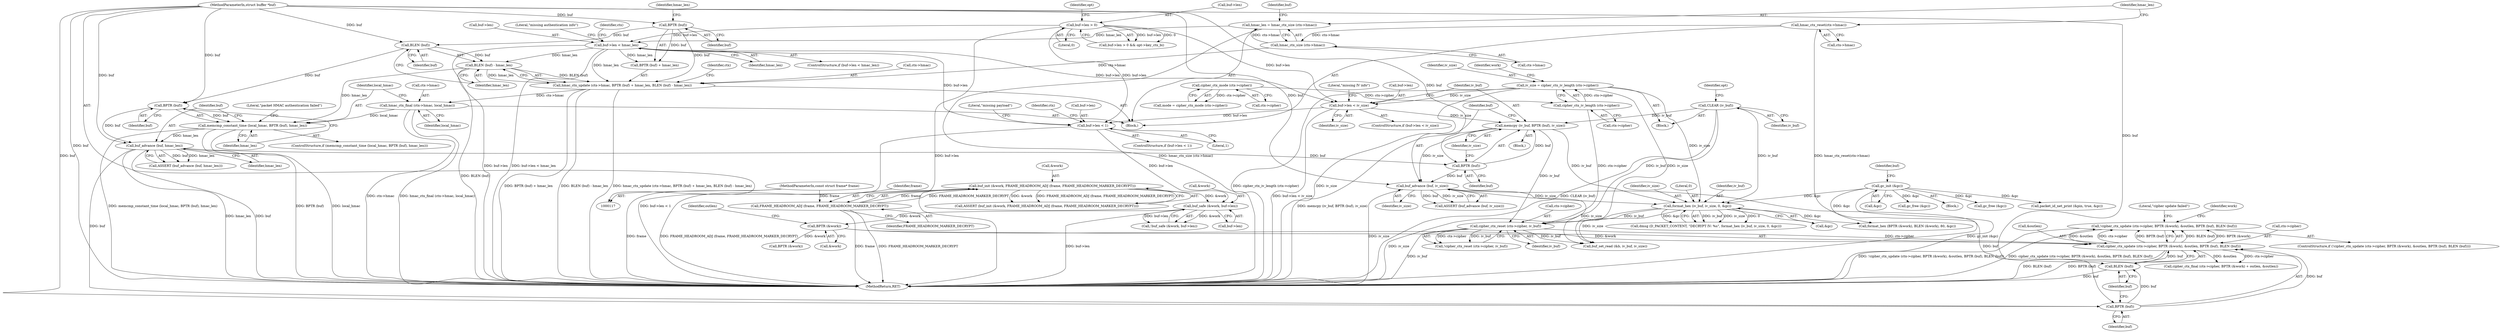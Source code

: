 digraph "0_openvpn_11d21349a4e7e38a025849479b36ace7c2eec2ee@API" {
"1000307" [label="(Call,!cipher_ctx_update (ctx->cipher, BPTR (&work), &outlen, BPTR (buf), BLEN (buf)))"];
"1000308" [label="(Call,cipher_ctx_update (ctx->cipher, BPTR (&work), &outlen, BPTR (buf), BLEN (buf)))"];
"1000289" [label="(Call,cipher_ctx_reset (ctx->cipher, iv_buf))"];
"1000225" [label="(Call,cipher_ctx_iv_length (ctx->cipher))"];
"1000218" [label="(Call,cipher_ctx_mode (ctx->cipher))"];
"1000238" [label="(Call,CLEAR (iv_buf))"];
"1000273" [label="(Call,format_hex (iv_buf, iv_size, 0, &gc))"];
"1000255" [label="(Call,memcpy (iv_buf, BPTR (buf), iv_size))"];
"1000257" [label="(Call,BPTR (buf))"];
"1000207" [label="(Call,buf_advance (buf, hmac_len))"];
"1000201" [label="(Call,BPTR (buf))"];
"1000190" [label="(Call,BLEN (buf))"];
"1000186" [label="(Call,BPTR (buf))"];
"1000118" [label="(MethodParameterIn,struct buffer *buf)"];
"1000199" [label="(Call,memcmp_constant_time (local_hmac, BPTR (buf), hmac_len))"];
"1000193" [label="(Call,hmac_ctx_final (ctx->hmac, local_hmac))"];
"1000181" [label="(Call,hmac_ctx_update (ctx->hmac, BPTR (buf) + hmac_len, BLEN (buf) - hmac_len))"];
"1000169" [label="(Call,hmac_ctx_size (ctx->hmac))"];
"1000163" [label="(Call,hmac_ctx_reset(ctx->hmac))"];
"1000174" [label="(Call,buf->len < hmac_len)"];
"1000133" [label="(Call,buf->len > 0)"];
"1000167" [label="(Call,hmac_len = hmac_ctx_size (ctx->hmac))"];
"1000189" [label="(Call,BLEN (buf) - hmac_len)"];
"1000248" [label="(Call,buf->len < iv_size)"];
"1000223" [label="(Call,iv_size = cipher_ctx_iv_length (ctx->cipher))"];
"1000261" [label="(Call,buf_advance (buf, iv_size))"];
"1000128" [label="(Call,gc_init (&gc))"];
"1000312" [label="(Call,BPTR (&work))"];
"1000298" [label="(Call,buf_safe (&work, buf->len))"];
"1000232" [label="(Call,buf_init (&work, FRAME_HEADROOM_ADJ (frame, FRAME_HEADROOM_MARKER_DECRYPT)))"];
"1000235" [label="(Call,FRAME_HEADROOM_ADJ (frame, FRAME_HEADROOM_MARKER_DECRYPT))"];
"1000121" [label="(MethodParameterIn,const struct frame* frame)"];
"1000280" [label="(Call,buf->len < 1)"];
"1000317" [label="(Call,BPTR (buf))"];
"1000319" [label="(Call,BLEN (buf))"];
"1000167" [label="(Call,hmac_len = hmac_ctx_size (ctx->hmac))"];
"1000183" [label="(Identifier,ctx)"];
"1000173" [label="(ControlStructure,if (buf->len < hmac_len))"];
"1000169" [label="(Call,hmac_ctx_size (ctx->hmac))"];
"1000168" [label="(Identifier,hmac_len)"];
"1000223" [label="(Call,iv_size = cipher_ctx_iv_length (ctx->cipher))"];
"1000137" [label="(Literal,0)"];
"1000307" [label="(Call,!cipher_ctx_update (ctx->cipher, BPTR (&work), &outlen, BPTR (buf), BLEN (buf)))"];
"1000191" [label="(Identifier,buf)"];
"1000318" [label="(Identifier,buf)"];
"1000206" [label="(Call,ASSERT (buf_advance (buf, hmac_len)))"];
"1000187" [label="(Identifier,buf)"];
"1000319" [label="(Call,BLEN (buf))"];
"1000330" [label="(Call,cipher_ctx_final (ctx->cipher, BPTR (&work) + outlen, &outlen))"];
"1000351" [label="(Call,format_hex (BPTR (&work), BLEN (&work), 80, &gc))"];
"1000185" [label="(Call,BPTR (buf) + hmac_len)"];
"1000139" [label="(Identifier,opt)"];
"1000556" [label="(MethodReturn,RET)"];
"1000317" [label="(Call,BPTR (buf))"];
"1000178" [label="(Identifier,hmac_len)"];
"1000273" [label="(Call,format_hex (iv_buf, iv_size, 0, &gc))"];
"1000335" [label="(Call,BPTR (&work))"];
"1000263" [label="(Identifier,iv_size)"];
"1000199" [label="(Call,memcmp_constant_time (local_hmac, BPTR (buf), hmac_len))"];
"1000207" [label="(Call,buf_advance (buf, hmac_len))"];
"1000193" [label="(Call,hmac_ctx_final (ctx->hmac, local_hmac))"];
"1000274" [label="(Identifier,iv_buf)"];
"1000306" [label="(ControlStructure,if (!cipher_ctx_update (ctx->cipher, BPTR (&work), &outlen, BPTR (buf), BLEN (buf))))"];
"1000280" [label="(Call,buf->len < 1)"];
"1000288" [label="(Call,!cipher_ctx_reset (ctx->cipher, iv_buf))"];
"1000129" [label="(Call,&gc)"];
"1000281" [label="(Call,buf->len)"];
"1000226" [label="(Call,ctx->cipher)"];
"1000275" [label="(Identifier,iv_size)"];
"1000276" [label="(Literal,0)"];
"1000298" [label="(Call,buf_safe (&work, buf->len))"];
"1000175" [label="(Call,buf->len)"];
"1000325" [label="(Identifier,work)"];
"1000194" [label="(Call,ctx->hmac)"];
"1000163" [label="(Call,hmac_ctx_reset(ctx->hmac))"];
"1000320" [label="(Identifier,buf)"];
"1000190" [label="(Call,BLEN (buf))"];
"1000231" [label="(Call,ASSERT (buf_init (&work, FRAME_HEADROOM_ADJ (frame, FRAME_HEADROOM_MARKER_DECRYPT))))"];
"1000181" [label="(Call,hmac_ctx_update (ctx->hmac, BPTR (buf) + hmac_len, BLEN (buf) - hmac_len))"];
"1000322" [label="(Literal,\"cipher update failed\")"];
"1000134" [label="(Call,buf->len)"];
"1000247" [label="(ControlStructure,if (buf->len < iv_size))"];
"1000128" [label="(Call,gc_init (&gc))"];
"1000259" [label="(Identifier,iv_size)"];
"1000234" [label="(Identifier,work)"];
"1000299" [label="(Call,&work)"];
"1000192" [label="(Identifier,hmac_len)"];
"1000202" [label="(Identifier,buf)"];
"1000316" [label="(Identifier,outlen)"];
"1000225" [label="(Call,cipher_ctx_iv_length (ctx->cipher))"];
"1000186" [label="(Call,BPTR (buf))"];
"1000248" [label="(Call,buf->len < iv_size)"];
"1000236" [label="(Identifier,frame)"];
"1000208" [label="(Identifier,buf)"];
"1000232" [label="(Call,buf_init (&work, FRAME_HEADROOM_ADJ (frame, FRAME_HEADROOM_MARKER_DECRYPT)))"];
"1000270" [label="(Call,dmsg (D_PACKET_CONTENT, \"DECRYPT IV: %s\", format_hex (iv_buf, iv_size, 0, &gc)))"];
"1000261" [label="(Call,buf_advance (buf, iv_size))"];
"1000243" [label="(Identifier,opt)"];
"1000233" [label="(Call,&work)"];
"1000309" [label="(Call,ctx->cipher)"];
"1000237" [label="(Identifier,FRAME_HEADROOM_MARKER_DECRYPT)"];
"1000118" [label="(MethodParameterIn,struct buffer *buf)"];
"1000308" [label="(Call,cipher_ctx_update (ctx->cipher, BPTR (&work), &outlen, BPTR (buf), BLEN (buf)))"];
"1000189" [label="(Call,BLEN (buf) - hmac_len)"];
"1000201" [label="(Call,BPTR (buf))"];
"1000262" [label="(Identifier,buf)"];
"1000257" [label="(Call,BPTR (buf))"];
"1000132" [label="(Call,buf->len > 0 && opt->key_ctx_bi)"];
"1000539" [label="(Call,gc_free (&gc))"];
"1000135" [label="(Identifier,buf)"];
"1000209" [label="(Identifier,hmac_len)"];
"1000122" [label="(Block,)"];
"1000246" [label="(Block,)"];
"1000133" [label="(Call,buf->len > 0)"];
"1000290" [label="(Call,ctx->cipher)"];
"1000238" [label="(Call,CLEAR (iv_buf))"];
"1000277" [label="(Call,&gc)"];
"1000170" [label="(Call,ctx->hmac)"];
"1000164" [label="(Call,ctx->hmac)"];
"1000180" [label="(Literal,\"missing authentication info\")"];
"1000297" [label="(Call,!buf_safe (&work, buf->len))"];
"1000205" [label="(Literal,\"packet HMAC authentication failed\")"];
"1000254" [label="(Literal,\"missing IV info\")"];
"1000249" [label="(Call,buf->len)"];
"1000235" [label="(Call,FRAME_HEADROOM_ADJ (frame, FRAME_HEADROOM_MARKER_DECRYPT))"];
"1000289" [label="(Call,cipher_ctx_reset (ctx->cipher, iv_buf))"];
"1000315" [label="(Call,&outlen)"];
"1000284" [label="(Literal,1)"];
"1000551" [label="(Call,gc_free (&gc))"];
"1000411" [label="(Call,buf_set_read (&b, iv_buf, iv_size))"];
"1000256" [label="(Identifier,iv_buf)"];
"1000528" [label="(Call,packet_id_net_print (&pin, true, &gc))"];
"1000219" [label="(Call,ctx->cipher)"];
"1000203" [label="(Identifier,hmac_len)"];
"1000301" [label="(Call,buf->len)"];
"1000214" [label="(Block,)"];
"1000198" [label="(ControlStructure,if (memcmp_constant_time (local_hmac, BPTR (buf), hmac_len)))"];
"1000174" [label="(Call,buf->len < hmac_len)"];
"1000313" [label="(Call,&work)"];
"1000224" [label="(Identifier,iv_size)"];
"1000255" [label="(Call,memcpy (iv_buf, BPTR (buf), iv_size))"];
"1000121" [label="(MethodParameterIn,const struct frame* frame)"];
"1000239" [label="(Identifier,iv_buf)"];
"1000160" [label="(Block,)"];
"1000195" [label="(Identifier,ctx)"];
"1000176" [label="(Identifier,buf)"];
"1000279" [label="(ControlStructure,if (buf->len < 1))"];
"1000188" [label="(Identifier,hmac_len)"];
"1000200" [label="(Identifier,local_hmac)"];
"1000218" [label="(Call,cipher_ctx_mode (ctx->cipher))"];
"1000258" [label="(Identifier,buf)"];
"1000286" [label="(Literal,\"missing payload\")"];
"1000252" [label="(Identifier,iv_size)"];
"1000293" [label="(Identifier,iv_buf)"];
"1000291" [label="(Identifier,ctx)"];
"1000312" [label="(Call,BPTR (&work))"];
"1000260" [label="(Call,ASSERT (buf_advance (buf, iv_size)))"];
"1000197" [label="(Identifier,local_hmac)"];
"1000182" [label="(Call,ctx->hmac)"];
"1000216" [label="(Call,mode = cipher_ctx_mode (ctx->cipher))"];
"1000307" -> "1000306"  [label="AST: "];
"1000307" -> "1000308"  [label="CFG: "];
"1000308" -> "1000307"  [label="AST: "];
"1000322" -> "1000307"  [label="CFG: "];
"1000325" -> "1000307"  [label="CFG: "];
"1000307" -> "1000556"  [label="DDG: !cipher_ctx_update (ctx->cipher, BPTR (&work), &outlen, BPTR (buf), BLEN (buf))"];
"1000307" -> "1000556"  [label="DDG: cipher_ctx_update (ctx->cipher, BPTR (&work), &outlen, BPTR (buf), BLEN (buf))"];
"1000308" -> "1000307"  [label="DDG: BLEN (buf)"];
"1000308" -> "1000307"  [label="DDG: BPTR (&work)"];
"1000308" -> "1000307"  [label="DDG: &outlen"];
"1000308" -> "1000307"  [label="DDG: ctx->cipher"];
"1000308" -> "1000307"  [label="DDG: BPTR (buf)"];
"1000308" -> "1000319"  [label="CFG: "];
"1000309" -> "1000308"  [label="AST: "];
"1000312" -> "1000308"  [label="AST: "];
"1000315" -> "1000308"  [label="AST: "];
"1000317" -> "1000308"  [label="AST: "];
"1000319" -> "1000308"  [label="AST: "];
"1000308" -> "1000556"  [label="DDG: BLEN (buf)"];
"1000308" -> "1000556"  [label="DDG: BPTR (buf)"];
"1000289" -> "1000308"  [label="DDG: ctx->cipher"];
"1000312" -> "1000308"  [label="DDG: &work"];
"1000317" -> "1000308"  [label="DDG: buf"];
"1000319" -> "1000308"  [label="DDG: buf"];
"1000308" -> "1000330"  [label="DDG: ctx->cipher"];
"1000308" -> "1000330"  [label="DDG: &outlen"];
"1000289" -> "1000288"  [label="AST: "];
"1000289" -> "1000293"  [label="CFG: "];
"1000290" -> "1000289"  [label="AST: "];
"1000293" -> "1000289"  [label="AST: "];
"1000288" -> "1000289"  [label="CFG: "];
"1000289" -> "1000556"  [label="DDG: iv_buf"];
"1000289" -> "1000288"  [label="DDG: ctx->cipher"];
"1000289" -> "1000288"  [label="DDG: iv_buf"];
"1000225" -> "1000289"  [label="DDG: ctx->cipher"];
"1000238" -> "1000289"  [label="DDG: iv_buf"];
"1000273" -> "1000289"  [label="DDG: iv_buf"];
"1000255" -> "1000289"  [label="DDG: iv_buf"];
"1000289" -> "1000411"  [label="DDG: iv_buf"];
"1000225" -> "1000223"  [label="AST: "];
"1000225" -> "1000226"  [label="CFG: "];
"1000226" -> "1000225"  [label="AST: "];
"1000223" -> "1000225"  [label="CFG: "];
"1000225" -> "1000223"  [label="DDG: ctx->cipher"];
"1000218" -> "1000225"  [label="DDG: ctx->cipher"];
"1000218" -> "1000216"  [label="AST: "];
"1000218" -> "1000219"  [label="CFG: "];
"1000219" -> "1000218"  [label="AST: "];
"1000216" -> "1000218"  [label="CFG: "];
"1000218" -> "1000216"  [label="DDG: ctx->cipher"];
"1000238" -> "1000214"  [label="AST: "];
"1000238" -> "1000239"  [label="CFG: "];
"1000239" -> "1000238"  [label="AST: "];
"1000243" -> "1000238"  [label="CFG: "];
"1000238" -> "1000556"  [label="DDG: CLEAR (iv_buf)"];
"1000238" -> "1000255"  [label="DDG: iv_buf"];
"1000238" -> "1000273"  [label="DDG: iv_buf"];
"1000273" -> "1000270"  [label="AST: "];
"1000273" -> "1000277"  [label="CFG: "];
"1000274" -> "1000273"  [label="AST: "];
"1000275" -> "1000273"  [label="AST: "];
"1000276" -> "1000273"  [label="AST: "];
"1000277" -> "1000273"  [label="AST: "];
"1000270" -> "1000273"  [label="CFG: "];
"1000273" -> "1000556"  [label="DDG: iv_size"];
"1000273" -> "1000270"  [label="DDG: iv_buf"];
"1000273" -> "1000270"  [label="DDG: iv_size"];
"1000273" -> "1000270"  [label="DDG: 0"];
"1000273" -> "1000270"  [label="DDG: &gc"];
"1000255" -> "1000273"  [label="DDG: iv_buf"];
"1000261" -> "1000273"  [label="DDG: iv_size"];
"1000223" -> "1000273"  [label="DDG: iv_size"];
"1000128" -> "1000273"  [label="DDG: &gc"];
"1000273" -> "1000351"  [label="DDG: &gc"];
"1000273" -> "1000411"  [label="DDG: iv_size"];
"1000255" -> "1000246"  [label="AST: "];
"1000255" -> "1000259"  [label="CFG: "];
"1000256" -> "1000255"  [label="AST: "];
"1000257" -> "1000255"  [label="AST: "];
"1000259" -> "1000255"  [label="AST: "];
"1000262" -> "1000255"  [label="CFG: "];
"1000255" -> "1000556"  [label="DDG: memcpy (iv_buf, BPTR (buf), iv_size)"];
"1000257" -> "1000255"  [label="DDG: buf"];
"1000248" -> "1000255"  [label="DDG: iv_size"];
"1000255" -> "1000261"  [label="DDG: iv_size"];
"1000257" -> "1000258"  [label="CFG: "];
"1000258" -> "1000257"  [label="AST: "];
"1000259" -> "1000257"  [label="CFG: "];
"1000207" -> "1000257"  [label="DDG: buf"];
"1000118" -> "1000257"  [label="DDG: buf"];
"1000257" -> "1000261"  [label="DDG: buf"];
"1000207" -> "1000206"  [label="AST: "];
"1000207" -> "1000209"  [label="CFG: "];
"1000208" -> "1000207"  [label="AST: "];
"1000209" -> "1000207"  [label="AST: "];
"1000206" -> "1000207"  [label="CFG: "];
"1000207" -> "1000556"  [label="DDG: hmac_len"];
"1000207" -> "1000556"  [label="DDG: buf"];
"1000207" -> "1000206"  [label="DDG: buf"];
"1000207" -> "1000206"  [label="DDG: hmac_len"];
"1000201" -> "1000207"  [label="DDG: buf"];
"1000118" -> "1000207"  [label="DDG: buf"];
"1000199" -> "1000207"  [label="DDG: hmac_len"];
"1000207" -> "1000317"  [label="DDG: buf"];
"1000201" -> "1000199"  [label="AST: "];
"1000201" -> "1000202"  [label="CFG: "];
"1000202" -> "1000201"  [label="AST: "];
"1000203" -> "1000201"  [label="CFG: "];
"1000201" -> "1000199"  [label="DDG: buf"];
"1000190" -> "1000201"  [label="DDG: buf"];
"1000118" -> "1000201"  [label="DDG: buf"];
"1000190" -> "1000189"  [label="AST: "];
"1000190" -> "1000191"  [label="CFG: "];
"1000191" -> "1000190"  [label="AST: "];
"1000192" -> "1000190"  [label="CFG: "];
"1000190" -> "1000189"  [label="DDG: buf"];
"1000186" -> "1000190"  [label="DDG: buf"];
"1000118" -> "1000190"  [label="DDG: buf"];
"1000186" -> "1000185"  [label="AST: "];
"1000186" -> "1000187"  [label="CFG: "];
"1000187" -> "1000186"  [label="AST: "];
"1000188" -> "1000186"  [label="CFG: "];
"1000186" -> "1000181"  [label="DDG: buf"];
"1000186" -> "1000185"  [label="DDG: buf"];
"1000118" -> "1000186"  [label="DDG: buf"];
"1000118" -> "1000117"  [label="AST: "];
"1000118" -> "1000556"  [label="DDG: buf"];
"1000118" -> "1000261"  [label="DDG: buf"];
"1000118" -> "1000317"  [label="DDG: buf"];
"1000118" -> "1000319"  [label="DDG: buf"];
"1000199" -> "1000198"  [label="AST: "];
"1000199" -> "1000203"  [label="CFG: "];
"1000200" -> "1000199"  [label="AST: "];
"1000203" -> "1000199"  [label="AST: "];
"1000205" -> "1000199"  [label="CFG: "];
"1000208" -> "1000199"  [label="CFG: "];
"1000199" -> "1000556"  [label="DDG: BPTR (buf)"];
"1000199" -> "1000556"  [label="DDG: local_hmac"];
"1000199" -> "1000556"  [label="DDG: memcmp_constant_time (local_hmac, BPTR (buf), hmac_len)"];
"1000193" -> "1000199"  [label="DDG: local_hmac"];
"1000189" -> "1000199"  [label="DDG: hmac_len"];
"1000193" -> "1000160"  [label="AST: "];
"1000193" -> "1000197"  [label="CFG: "];
"1000194" -> "1000193"  [label="AST: "];
"1000197" -> "1000193"  [label="AST: "];
"1000200" -> "1000193"  [label="CFG: "];
"1000193" -> "1000556"  [label="DDG: ctx->hmac"];
"1000193" -> "1000556"  [label="DDG: hmac_ctx_final (ctx->hmac, local_hmac)"];
"1000181" -> "1000193"  [label="DDG: ctx->hmac"];
"1000181" -> "1000160"  [label="AST: "];
"1000181" -> "1000189"  [label="CFG: "];
"1000182" -> "1000181"  [label="AST: "];
"1000185" -> "1000181"  [label="AST: "];
"1000189" -> "1000181"  [label="AST: "];
"1000195" -> "1000181"  [label="CFG: "];
"1000181" -> "1000556"  [label="DDG: BPTR (buf) + hmac_len"];
"1000181" -> "1000556"  [label="DDG: BLEN (buf) - hmac_len"];
"1000181" -> "1000556"  [label="DDG: hmac_ctx_update (ctx->hmac, BPTR (buf) + hmac_len, BLEN (buf) - hmac_len)"];
"1000169" -> "1000181"  [label="DDG: ctx->hmac"];
"1000174" -> "1000181"  [label="DDG: hmac_len"];
"1000189" -> "1000181"  [label="DDG: BLEN (buf)"];
"1000189" -> "1000181"  [label="DDG: hmac_len"];
"1000169" -> "1000167"  [label="AST: "];
"1000169" -> "1000170"  [label="CFG: "];
"1000170" -> "1000169"  [label="AST: "];
"1000167" -> "1000169"  [label="CFG: "];
"1000169" -> "1000167"  [label="DDG: ctx->hmac"];
"1000163" -> "1000169"  [label="DDG: ctx->hmac"];
"1000163" -> "1000160"  [label="AST: "];
"1000163" -> "1000164"  [label="CFG: "];
"1000164" -> "1000163"  [label="AST: "];
"1000168" -> "1000163"  [label="CFG: "];
"1000163" -> "1000556"  [label="DDG: hmac_ctx_reset(ctx->hmac)"];
"1000174" -> "1000173"  [label="AST: "];
"1000174" -> "1000178"  [label="CFG: "];
"1000175" -> "1000174"  [label="AST: "];
"1000178" -> "1000174"  [label="AST: "];
"1000180" -> "1000174"  [label="CFG: "];
"1000183" -> "1000174"  [label="CFG: "];
"1000174" -> "1000556"  [label="DDG: buf->len < hmac_len"];
"1000174" -> "1000556"  [label="DDG: buf->len"];
"1000133" -> "1000174"  [label="DDG: buf->len"];
"1000167" -> "1000174"  [label="DDG: hmac_len"];
"1000174" -> "1000185"  [label="DDG: hmac_len"];
"1000174" -> "1000189"  [label="DDG: hmac_len"];
"1000174" -> "1000248"  [label="DDG: buf->len"];
"1000174" -> "1000280"  [label="DDG: buf->len"];
"1000133" -> "1000132"  [label="AST: "];
"1000133" -> "1000137"  [label="CFG: "];
"1000134" -> "1000133"  [label="AST: "];
"1000137" -> "1000133"  [label="AST: "];
"1000139" -> "1000133"  [label="CFG: "];
"1000132" -> "1000133"  [label="CFG: "];
"1000133" -> "1000556"  [label="DDG: buf->len"];
"1000133" -> "1000132"  [label="DDG: buf->len"];
"1000133" -> "1000132"  [label="DDG: 0"];
"1000133" -> "1000248"  [label="DDG: buf->len"];
"1000133" -> "1000280"  [label="DDG: buf->len"];
"1000167" -> "1000160"  [label="AST: "];
"1000168" -> "1000167"  [label="AST: "];
"1000176" -> "1000167"  [label="CFG: "];
"1000167" -> "1000556"  [label="DDG: hmac_ctx_size (ctx->hmac)"];
"1000189" -> "1000192"  [label="CFG: "];
"1000192" -> "1000189"  [label="AST: "];
"1000189" -> "1000556"  [label="DDG: BLEN (buf)"];
"1000248" -> "1000247"  [label="AST: "];
"1000248" -> "1000252"  [label="CFG: "];
"1000249" -> "1000248"  [label="AST: "];
"1000252" -> "1000248"  [label="AST: "];
"1000254" -> "1000248"  [label="CFG: "];
"1000256" -> "1000248"  [label="CFG: "];
"1000248" -> "1000556"  [label="DDG: buf->len < iv_size"];
"1000223" -> "1000248"  [label="DDG: iv_size"];
"1000248" -> "1000280"  [label="DDG: buf->len"];
"1000223" -> "1000214"  [label="AST: "];
"1000224" -> "1000223"  [label="AST: "];
"1000234" -> "1000223"  [label="CFG: "];
"1000223" -> "1000556"  [label="DDG: cipher_ctx_iv_length (ctx->cipher)"];
"1000223" -> "1000556"  [label="DDG: iv_size"];
"1000223" -> "1000411"  [label="DDG: iv_size"];
"1000261" -> "1000260"  [label="AST: "];
"1000261" -> "1000263"  [label="CFG: "];
"1000262" -> "1000261"  [label="AST: "];
"1000263" -> "1000261"  [label="AST: "];
"1000260" -> "1000261"  [label="CFG: "];
"1000261" -> "1000556"  [label="DDG: iv_size"];
"1000261" -> "1000260"  [label="DDG: buf"];
"1000261" -> "1000260"  [label="DDG: iv_size"];
"1000261" -> "1000317"  [label="DDG: buf"];
"1000261" -> "1000411"  [label="DDG: iv_size"];
"1000128" -> "1000122"  [label="AST: "];
"1000128" -> "1000129"  [label="CFG: "];
"1000129" -> "1000128"  [label="AST: "];
"1000135" -> "1000128"  [label="CFG: "];
"1000128" -> "1000556"  [label="DDG: gc_init (&gc)"];
"1000128" -> "1000351"  [label="DDG: &gc"];
"1000128" -> "1000528"  [label="DDG: &gc"];
"1000128" -> "1000539"  [label="DDG: &gc"];
"1000128" -> "1000551"  [label="DDG: &gc"];
"1000312" -> "1000313"  [label="CFG: "];
"1000313" -> "1000312"  [label="AST: "];
"1000316" -> "1000312"  [label="CFG: "];
"1000298" -> "1000312"  [label="DDG: &work"];
"1000312" -> "1000335"  [label="DDG: &work"];
"1000298" -> "1000297"  [label="AST: "];
"1000298" -> "1000301"  [label="CFG: "];
"1000299" -> "1000298"  [label="AST: "];
"1000301" -> "1000298"  [label="AST: "];
"1000297" -> "1000298"  [label="CFG: "];
"1000298" -> "1000556"  [label="DDG: buf->len"];
"1000298" -> "1000297"  [label="DDG: &work"];
"1000298" -> "1000297"  [label="DDG: buf->len"];
"1000232" -> "1000298"  [label="DDG: &work"];
"1000280" -> "1000298"  [label="DDG: buf->len"];
"1000232" -> "1000231"  [label="AST: "];
"1000232" -> "1000235"  [label="CFG: "];
"1000233" -> "1000232"  [label="AST: "];
"1000235" -> "1000232"  [label="AST: "];
"1000231" -> "1000232"  [label="CFG: "];
"1000232" -> "1000556"  [label="DDG: FRAME_HEADROOM_ADJ (frame, FRAME_HEADROOM_MARKER_DECRYPT)"];
"1000232" -> "1000231"  [label="DDG: &work"];
"1000232" -> "1000231"  [label="DDG: FRAME_HEADROOM_ADJ (frame, FRAME_HEADROOM_MARKER_DECRYPT)"];
"1000235" -> "1000232"  [label="DDG: frame"];
"1000235" -> "1000232"  [label="DDG: FRAME_HEADROOM_MARKER_DECRYPT"];
"1000235" -> "1000237"  [label="CFG: "];
"1000236" -> "1000235"  [label="AST: "];
"1000237" -> "1000235"  [label="AST: "];
"1000235" -> "1000556"  [label="DDG: FRAME_HEADROOM_MARKER_DECRYPT"];
"1000235" -> "1000556"  [label="DDG: frame"];
"1000121" -> "1000235"  [label="DDG: frame"];
"1000121" -> "1000117"  [label="AST: "];
"1000121" -> "1000556"  [label="DDG: frame"];
"1000280" -> "1000279"  [label="AST: "];
"1000280" -> "1000284"  [label="CFG: "];
"1000281" -> "1000280"  [label="AST: "];
"1000284" -> "1000280"  [label="AST: "];
"1000286" -> "1000280"  [label="CFG: "];
"1000291" -> "1000280"  [label="CFG: "];
"1000280" -> "1000556"  [label="DDG: buf->len < 1"];
"1000317" -> "1000318"  [label="CFG: "];
"1000318" -> "1000317"  [label="AST: "];
"1000320" -> "1000317"  [label="CFG: "];
"1000317" -> "1000319"  [label="DDG: buf"];
"1000319" -> "1000320"  [label="CFG: "];
"1000320" -> "1000319"  [label="AST: "];
"1000319" -> "1000556"  [label="DDG: buf"];
}
